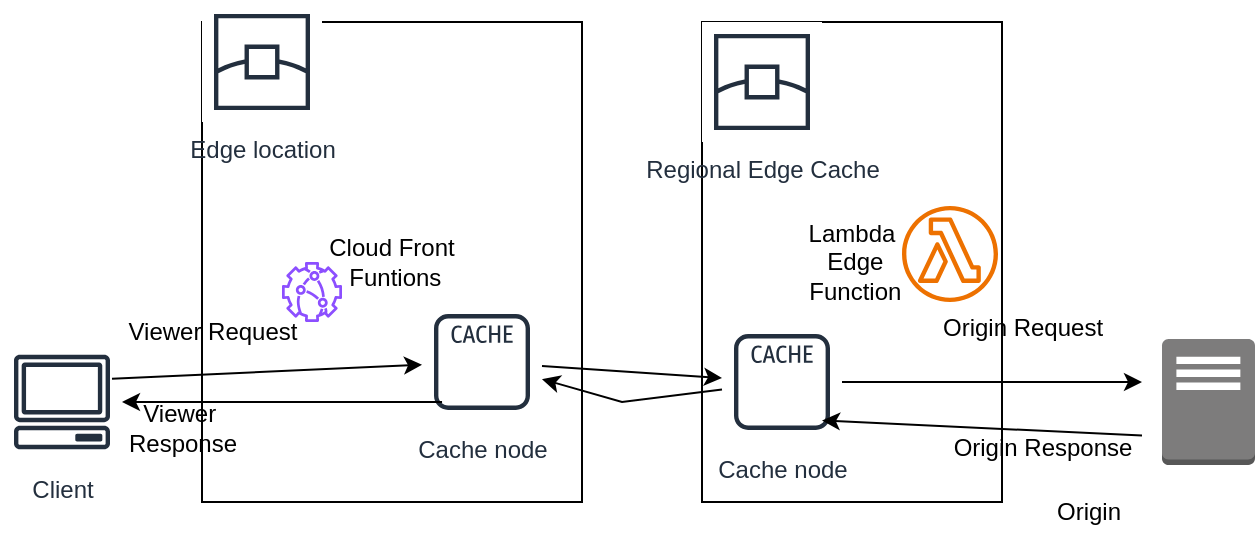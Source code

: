 <mxfile version="24.3.1" type="github">
  <diagram name="Page-1" id="VB1yr-grKlqSeqhoedwj">
    <mxGraphModel dx="786" dy="459" grid="1" gridSize="10" guides="1" tooltips="1" connect="1" arrows="1" fold="1" page="1" pageScale="1" pageWidth="850" pageHeight="1100" math="0" shadow="0">
      <root>
        <mxCell id="0" />
        <mxCell id="1" parent="0" />
        <mxCell id="uO9R6DOQgLLHoBnthag7-2" value="" style="outlineConnect=0;dashed=0;verticalLabelPosition=bottom;verticalAlign=top;align=center;html=1;shape=mxgraph.aws3.traditional_server;fillColor=#7D7C7C;gradientColor=none;" vertex="1" parent="1">
          <mxGeometry x="670" y="278.5" width="46.5" height="63" as="geometry" />
        </mxCell>
        <mxCell id="uO9R6DOQgLLHoBnthag7-3" value="Origin" style="text;html=1;align=center;verticalAlign=middle;resizable=0;points=[];autosize=1;strokeColor=none;fillColor=none;" vertex="1" parent="1">
          <mxGeometry x="603.25" y="350" width="60" height="30" as="geometry" />
        </mxCell>
        <mxCell id="uO9R6DOQgLLHoBnthag7-4" value="Client" style="sketch=0;outlineConnect=0;fontColor=#232F3E;gradientColor=none;strokeColor=#232F3E;fillColor=#ffffff;dashed=0;verticalLabelPosition=bottom;verticalAlign=top;align=center;html=1;fontSize=12;fontStyle=0;aspect=fixed;shape=mxgraph.aws4.resourceIcon;resIcon=mxgraph.aws4.client;" vertex="1" parent="1">
          <mxGeometry x="90" y="280" width="60" height="60" as="geometry" />
        </mxCell>
        <mxCell id="uO9R6DOQgLLHoBnthag7-6" value="Cloud Front&lt;div&gt;&amp;nbsp;Funtions&lt;/div&gt;" style="rounded=0;whiteSpace=wrap;html=1;" vertex="1" parent="1">
          <mxGeometry x="190" y="120" width="190" height="240" as="geometry" />
        </mxCell>
        <mxCell id="uO9R6DOQgLLHoBnthag7-5" value="Edge location" style="sketch=0;outlineConnect=0;fontColor=#232F3E;gradientColor=none;strokeColor=#232F3E;fillColor=#ffffff;dashed=0;verticalLabelPosition=bottom;verticalAlign=top;align=center;html=1;fontSize=12;fontStyle=0;aspect=fixed;shape=mxgraph.aws4.resourceIcon;resIcon=mxgraph.aws4.edge_location;" vertex="1" parent="1">
          <mxGeometry x="190" y="110" width="60" height="60" as="geometry" />
        </mxCell>
        <mxCell id="uO9R6DOQgLLHoBnthag7-8" value="Lambda&lt;div&gt;&amp;nbsp;Edge&lt;div&gt;&amp;nbsp;Function&lt;/div&gt;&lt;/div&gt;" style="rounded=0;whiteSpace=wrap;html=1;" vertex="1" parent="1">
          <mxGeometry x="440" y="120" width="150" height="240" as="geometry" />
        </mxCell>
        <mxCell id="uO9R6DOQgLLHoBnthag7-7" value="Regional Edge Cache" style="sketch=0;outlineConnect=0;fontColor=#232F3E;gradientColor=none;strokeColor=#232F3E;fillColor=#ffffff;dashed=0;verticalLabelPosition=bottom;verticalAlign=top;align=center;html=1;fontSize=12;fontStyle=0;aspect=fixed;shape=mxgraph.aws4.resourceIcon;resIcon=mxgraph.aws4.edge_location;" vertex="1" parent="1">
          <mxGeometry x="440" y="120" width="60" height="60" as="geometry" />
        </mxCell>
        <mxCell id="uO9R6DOQgLLHoBnthag7-9" value="Cache node" style="sketch=0;outlineConnect=0;fontColor=#232F3E;gradientColor=none;strokeColor=#232F3E;fillColor=#ffffff;dashed=0;verticalLabelPosition=bottom;verticalAlign=top;align=center;html=1;fontSize=12;fontStyle=0;aspect=fixed;shape=mxgraph.aws4.resourceIcon;resIcon=mxgraph.aws4.cache_node;" vertex="1" parent="1">
          <mxGeometry x="300" y="260" width="60" height="60" as="geometry" />
        </mxCell>
        <mxCell id="uO9R6DOQgLLHoBnthag7-10" value="Cache node" style="sketch=0;outlineConnect=0;fontColor=#232F3E;gradientColor=none;strokeColor=#232F3E;fillColor=#ffffff;dashed=0;verticalLabelPosition=bottom;verticalAlign=top;align=center;html=1;fontSize=12;fontStyle=0;aspect=fixed;shape=mxgraph.aws4.resourceIcon;resIcon=mxgraph.aws4.cache_node;" vertex="1" parent="1">
          <mxGeometry x="450" y="270" width="60" height="60" as="geometry" />
        </mxCell>
        <mxCell id="uO9R6DOQgLLHoBnthag7-11" value="" style="sketch=0;outlineConnect=0;fontColor=#232F3E;gradientColor=none;fillColor=#8C4FFF;strokeColor=none;dashed=0;verticalLabelPosition=bottom;verticalAlign=top;align=center;html=1;fontSize=12;fontStyle=0;aspect=fixed;pointerEvents=1;shape=mxgraph.aws4.cloudfront_functions;" vertex="1" parent="1">
          <mxGeometry x="230" y="240" width="30" height="30" as="geometry" />
        </mxCell>
        <mxCell id="uO9R6DOQgLLHoBnthag7-12" value="" style="sketch=0;outlineConnect=0;fontColor=#232F3E;gradientColor=none;fillColor=#ED7100;strokeColor=none;dashed=0;verticalLabelPosition=bottom;verticalAlign=top;align=center;html=1;fontSize=12;fontStyle=0;aspect=fixed;pointerEvents=1;shape=mxgraph.aws4.lambda_function;" vertex="1" parent="1">
          <mxGeometry x="540" y="212" width="48" height="48" as="geometry" />
        </mxCell>
        <mxCell id="uO9R6DOQgLLHoBnthag7-13" value="" style="endArrow=classic;html=1;rounded=0;" edge="1" parent="1" target="uO9R6DOQgLLHoBnthag7-9">
          <mxGeometry width="50" height="50" relative="1" as="geometry">
            <mxPoint x="145" y="298.33" as="sourcePoint" />
            <mxPoint x="295" y="281.663" as="targetPoint" />
          </mxGeometry>
        </mxCell>
        <mxCell id="uO9R6DOQgLLHoBnthag7-14" value="Viewer Request" style="text;html=1;align=center;verticalAlign=middle;resizable=0;points=[];autosize=1;strokeColor=none;fillColor=none;" vertex="1" parent="1">
          <mxGeometry x="140" y="260" width="110" height="30" as="geometry" />
        </mxCell>
        <mxCell id="uO9R6DOQgLLHoBnthag7-15" value="" style="endArrow=classic;html=1;rounded=0;exitX=0.167;exitY=0.833;exitDx=0;exitDy=0;exitPerimeter=0;" edge="1" parent="1" source="uO9R6DOQgLLHoBnthag7-9" target="uO9R6DOQgLLHoBnthag7-4">
          <mxGeometry width="50" height="50" relative="1" as="geometry">
            <mxPoint x="230" y="341.5" as="sourcePoint" />
            <mxPoint x="280" y="291.5" as="targetPoint" />
          </mxGeometry>
        </mxCell>
        <mxCell id="uO9R6DOQgLLHoBnthag7-16" value="Viewer&amp;nbsp;&lt;div&gt;Response&lt;/div&gt;" style="text;html=1;align=center;verticalAlign=middle;resizable=0;points=[];autosize=1;strokeColor=none;fillColor=none;" vertex="1" parent="1">
          <mxGeometry x="140" y="303" width="80" height="40" as="geometry" />
        </mxCell>
        <mxCell id="uO9R6DOQgLLHoBnthag7-17" value="" style="endArrow=classic;html=1;rounded=0;" edge="1" parent="1" source="uO9R6DOQgLLHoBnthag7-9" target="uO9R6DOQgLLHoBnthag7-10">
          <mxGeometry width="50" height="50" relative="1" as="geometry">
            <mxPoint x="390" y="310" as="sourcePoint" />
            <mxPoint x="440" y="260" as="targetPoint" />
          </mxGeometry>
        </mxCell>
        <mxCell id="uO9R6DOQgLLHoBnthag7-18" value="" style="endArrow=classic;html=1;rounded=0;" edge="1" parent="1" source="uO9R6DOQgLLHoBnthag7-10" target="uO9R6DOQgLLHoBnthag7-9">
          <mxGeometry width="50" height="50" relative="1" as="geometry">
            <mxPoint x="370" y="390" as="sourcePoint" />
            <mxPoint x="370" y="310" as="targetPoint" />
            <Array as="points">
              <mxPoint x="400" y="310" />
            </Array>
          </mxGeometry>
        </mxCell>
        <mxCell id="uO9R6DOQgLLHoBnthag7-19" value="" style="endArrow=classic;html=1;rounded=0;" edge="1" parent="1" source="uO9R6DOQgLLHoBnthag7-10">
          <mxGeometry width="50" height="50" relative="1" as="geometry">
            <mxPoint x="550" y="320" as="sourcePoint" />
            <mxPoint x="660" y="300" as="targetPoint" />
          </mxGeometry>
        </mxCell>
        <mxCell id="uO9R6DOQgLLHoBnthag7-20" value="Origin Request" style="text;html=1;align=center;verticalAlign=middle;resizable=0;points=[];autosize=1;strokeColor=none;fillColor=none;" vertex="1" parent="1">
          <mxGeometry x="550" y="258" width="100" height="30" as="geometry" />
        </mxCell>
        <mxCell id="uO9R6DOQgLLHoBnthag7-21" value="" style="endArrow=classic;html=1;rounded=0;" edge="1" parent="1">
          <mxGeometry width="50" height="50" relative="1" as="geometry">
            <mxPoint x="660" y="326.75" as="sourcePoint" />
            <mxPoint x="500" y="319.247" as="targetPoint" />
          </mxGeometry>
        </mxCell>
        <mxCell id="uO9R6DOQgLLHoBnthag7-22" value="Origin Response" style="text;html=1;align=center;verticalAlign=middle;resizable=0;points=[];autosize=1;strokeColor=none;fillColor=none;" vertex="1" parent="1">
          <mxGeometry x="555" y="318" width="110" height="30" as="geometry" />
        </mxCell>
      </root>
    </mxGraphModel>
  </diagram>
</mxfile>
